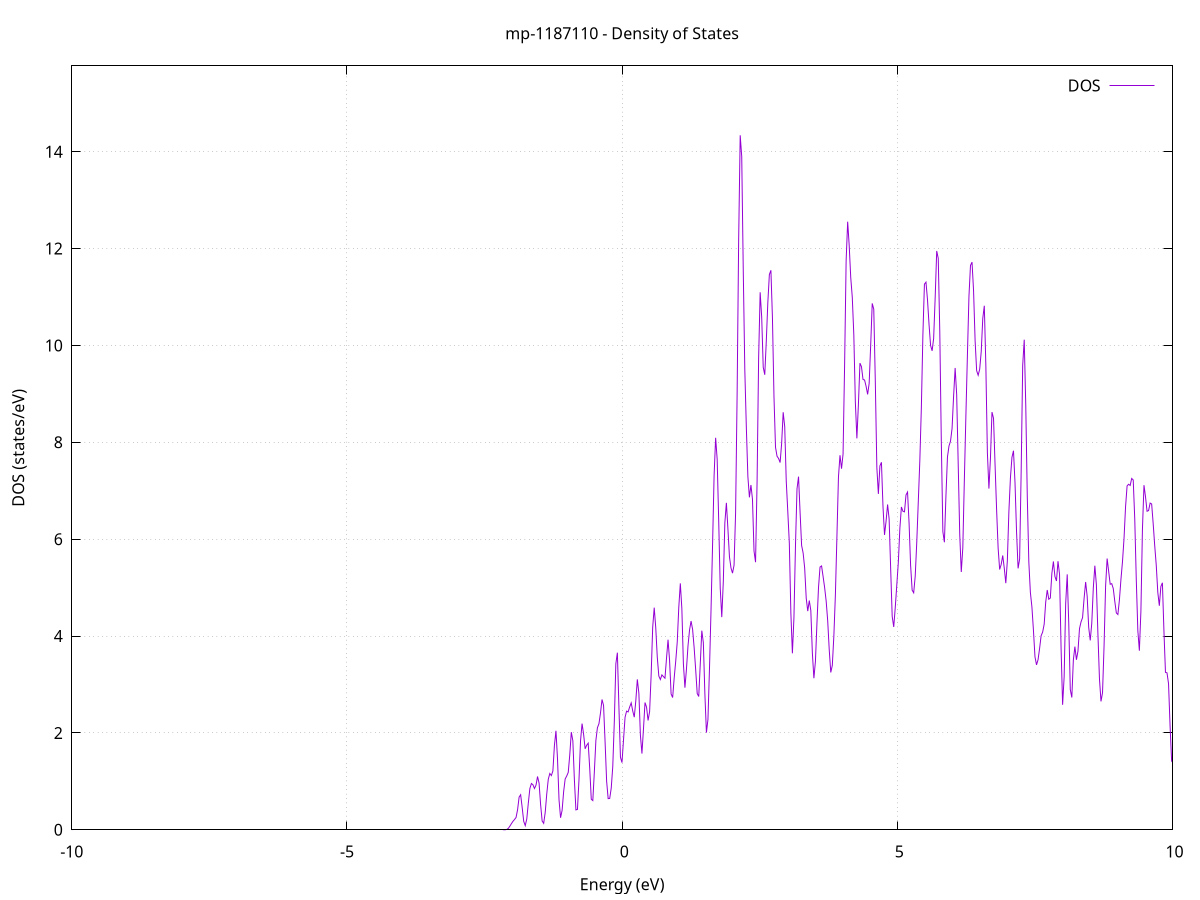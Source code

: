 set title 'mp-1187110 - Density of States'
set xlabel 'Energy (eV)'
set ylabel 'DOS (states/eV)'
set grid
set xrange [-10:10]
set yrange [0:15.772]
set xzeroaxis lt -1
set terminal png size 800,600
set output 'mp-1187110_dos_gnuplot.png'
plot '-' using 1:2 with lines title 'DOS'
-43.158800 0.000000
-43.130900 0.000000
-43.103000 0.000000
-43.075100 0.000000
-43.047200 0.000000
-43.019300 0.000000
-42.991400 0.000000
-42.963500 0.000000
-42.935600 0.000000
-42.907700 0.000000
-42.879800 0.000000
-42.851900 0.000000
-42.824000 0.000000
-42.796100 0.000000
-42.768200 0.000000
-42.740400 0.000000
-42.712500 0.000000
-42.684600 0.000000
-42.656700 0.000000
-42.628800 0.000000
-42.600900 0.000000
-42.573000 0.000000
-42.545100 0.000000
-42.517200 0.000000
-42.489300 0.000000
-42.461400 0.000000
-42.433500 0.000000
-42.405600 0.000000
-42.377700 0.000000
-42.349800 0.000000
-42.321900 0.000000
-42.294000 0.000000
-42.266100 0.000000
-42.238200 0.000000
-42.210300 0.000000
-42.182400 0.000000
-42.154500 0.000000
-42.126600 0.000000
-42.098700 0.000000
-42.070800 0.000000
-42.042900 0.000000
-42.015000 0.000000
-41.987100 0.000000
-41.959300 0.000000
-41.931400 0.000000
-41.903500 0.000000
-41.875600 0.000000
-41.847700 0.000000
-41.819800 0.000000
-41.791900 0.000000
-41.764000 0.000000
-41.736100 0.000000
-41.708200 0.000000
-41.680300 0.000000
-41.652400 0.000000
-41.624500 0.000000
-41.596600 0.000000
-41.568700 0.000000
-41.540800 0.000000
-41.512900 0.000000
-41.485000 0.000000
-41.457100 0.000000
-41.429200 0.000000
-41.401300 0.000000
-41.373400 0.000000
-41.345500 0.000000
-41.317600 0.000000
-41.289700 0.000000
-41.261800 0.000000
-41.233900 0.000000
-41.206000 0.000000
-41.178200 0.000000
-41.150300 0.000000
-41.122400 0.000000
-41.094500 0.000000
-41.066600 0.000000
-41.038700 0.000000
-41.010800 0.000000
-40.982900 0.000000
-40.955000 0.000000
-40.927100 0.000000
-40.899200 0.000000
-40.871300 0.000000
-40.843400 0.000000
-40.815500 0.000000
-40.787600 0.000100
-40.759700 0.003700
-40.731800 0.069200
-40.703900 0.704800
-40.676000 3.951400
-40.648100 12.228500
-40.620200 20.933100
-40.592300 19.841100
-40.564400 10.411900
-40.536500 3.021300
-40.508600 0.483800
-40.480700 0.042600
-40.452800 0.002100
-40.424900 0.000100
-40.397100 0.000000
-40.369200 0.000000
-40.341300 0.000000
-40.313400 0.000000
-40.285500 0.000000
-40.257600 0.000000
-40.229700 0.000000
-40.201800 0.000000
-40.173900 0.000000
-40.146000 0.000000
-40.118100 0.000000
-40.090200 0.000000
-40.062300 0.000000
-40.034400 0.000000
-40.006500 0.000000
-39.978600 0.000000
-39.950700 0.000000
-39.922800 0.000000
-39.894900 0.000000
-39.867000 0.000000
-39.839100 0.000000
-39.811200 0.000000
-39.783300 0.000000
-39.755400 0.000000
-39.727500 0.000000
-39.699600 0.000000
-39.671700 0.000000
-39.643800 0.000000
-39.616000 0.000000
-39.588100 0.000000
-39.560200 0.000000
-39.532300 0.000000
-39.504400 0.000000
-39.476500 0.000000
-39.448600 0.000000
-39.420700 0.000000
-39.392800 0.000000
-39.364900 0.000000
-39.337000 0.000000
-39.309100 0.000000
-39.281200 0.000000
-39.253300 0.000000
-39.225400 0.000000
-39.197500 0.000000
-39.169600 0.000000
-39.141700 0.000000
-39.113800 0.000000
-39.085900 0.000000
-39.058000 0.000000
-39.030100 0.000000
-39.002200 0.000000
-38.974300 0.000000
-38.946400 0.000000
-38.918500 0.000000
-38.890600 0.000000
-38.862700 0.000000
-38.834900 0.000000
-38.807000 0.000000
-38.779100 0.000000
-38.751200 0.000000
-38.723300 0.000000
-38.695400 0.000000
-38.667500 0.000000
-38.639600 0.000000
-38.611700 0.000000
-38.583800 0.000000
-38.555900 0.000000
-38.528000 0.000000
-38.500100 0.000000
-38.472200 0.000000
-38.444300 0.000000
-38.416400 0.000000
-38.388500 0.000000
-38.360600 0.000000
-38.332700 0.000000
-38.304800 0.000000
-38.276900 0.000000
-38.249000 0.000000
-38.221100 0.000000
-38.193200 0.000000
-38.165300 0.000000
-38.137400 0.000000
-38.109500 0.000000
-38.081600 0.000000
-38.053800 0.000000
-38.025900 0.000000
-37.998000 0.000000
-37.970100 0.000000
-37.942200 0.000000
-37.914300 0.000000
-37.886400 0.000000
-37.858500 0.000000
-37.830600 0.000000
-37.802700 0.000000
-37.774800 0.000000
-37.746900 0.000000
-37.719000 0.000000
-37.691100 0.000000
-37.663200 0.000000
-37.635300 0.000000
-37.607400 0.000000
-37.579500 0.000000
-37.551600 0.000000
-37.523700 0.000000
-37.495800 0.000000
-37.467900 0.000000
-37.440000 0.000000
-37.412100 0.000000
-37.384200 0.000000
-37.356300 0.000000
-37.328400 0.000000
-37.300500 0.000000
-37.272600 0.000000
-37.244800 0.000000
-37.216900 0.000000
-37.189000 0.000000
-37.161100 0.000000
-37.133200 0.000000
-37.105300 0.000000
-37.077400 0.000000
-37.049500 0.000000
-37.021600 0.000000
-36.993700 0.000000
-36.965800 0.000000
-36.937900 0.000000
-36.910000 0.000000
-36.882100 0.000000
-36.854200 0.000000
-36.826300 0.000000
-36.798400 0.000000
-36.770500 0.000000
-36.742600 0.000000
-36.714700 0.000000
-36.686800 0.000000
-36.658900 0.000000
-36.631000 0.000000
-36.603100 0.000000
-36.575200 0.000000
-36.547300 0.000000
-36.519400 0.000000
-36.491500 0.000000
-36.463700 0.000000
-36.435800 0.000000
-36.407900 0.000000
-36.380000 0.000000
-36.352100 0.000000
-36.324200 0.000000
-36.296300 0.000000
-36.268400 0.000000
-36.240500 0.000000
-36.212600 0.000000
-36.184700 0.000000
-36.156800 0.000000
-36.128900 0.000000
-36.101000 0.000000
-36.073100 0.000000
-36.045200 0.000000
-36.017300 0.000000
-35.989400 0.000000
-35.961500 0.000000
-35.933600 0.000000
-35.905700 0.000000
-35.877800 0.000000
-35.849900 0.000000
-35.822000 0.000000
-35.794100 0.000000
-35.766200 0.000000
-35.738300 0.000000
-35.710400 0.000000
-35.682600 0.000000
-35.654700 0.000000
-35.626800 0.000000
-35.598900 0.000000
-35.571000 0.000000
-35.543100 0.000000
-35.515200 0.000000
-35.487300 0.000000
-35.459400 0.000000
-35.431500 0.000000
-35.403600 0.000000
-35.375700 0.000000
-35.347800 0.000000
-35.319900 0.000000
-35.292000 0.000000
-35.264100 0.000000
-35.236200 0.000000
-35.208300 0.000000
-35.180400 0.000000
-35.152500 0.000000
-35.124600 0.000000
-35.096700 0.000000
-35.068800 0.000000
-35.040900 0.000000
-35.013000 0.000000
-34.985100 0.000000
-34.957200 0.000000
-34.929300 0.000000
-34.901500 0.000700
-34.873600 0.017900
-34.845700 0.271000
-34.817800 2.339200
-34.789900 11.681200
-34.762000 34.122000
-34.734100 58.617000
-34.706200 59.102600
-34.678300 34.694900
-34.650400 11.723100
-34.622500 2.252800
-34.594600 0.243600
-34.566700 0.014700
-34.538800 0.000500
-34.510900 0.000000
-34.483000 0.000000
-34.455100 0.000000
-34.427200 0.000000
-34.399300 0.000000
-34.371400 0.000000
-34.343500 0.000000
-34.315600 0.000000
-34.287700 0.000000
-34.259800 0.000000
-34.231900 0.000000
-34.204000 0.000000
-34.176100 0.000000
-34.148200 0.000000
-34.120400 0.000000
-34.092500 0.000000
-34.064600 0.000000
-34.036700 0.000000
-34.008800 0.000000
-33.980900 0.000000
-33.953000 0.000000
-33.925100 0.000000
-33.897200 0.000000
-33.869300 0.000000
-33.841400 0.000000
-33.813500 0.000000
-33.785600 0.000000
-33.757700 0.000000
-33.729800 0.000000
-33.701900 0.000000
-33.674000 0.000000
-33.646100 0.000000
-33.618200 0.000000
-33.590300 0.000000
-33.562400 0.000000
-33.534500 0.000000
-33.506600 0.000000
-33.478700 0.000000
-33.450800 0.000000
-33.422900 0.000000
-33.395000 0.000000
-33.367100 0.000000
-33.339300 0.000000
-33.311400 0.000000
-33.283500 0.000000
-33.255600 0.000000
-33.227700 0.000000
-33.199800 0.000000
-33.171900 0.000000
-33.144000 0.000000
-33.116100 0.000000
-33.088200 0.000000
-33.060300 0.000000
-33.032400 0.000000
-33.004500 0.000000
-32.976600 0.000000
-32.948700 0.000000
-32.920800 0.000000
-32.892900 0.000000
-32.865000 0.000000
-32.837100 0.000000
-32.809200 0.000000
-32.781300 0.000000
-32.753400 0.000000
-32.725500 0.000000
-32.697600 0.000000
-32.669700 0.000000
-32.641800 0.000000
-32.613900 0.000000
-32.586000 0.000000
-32.558200 0.000000
-32.530300 0.000000
-32.502400 0.000000
-32.474500 0.000000
-32.446600 0.000000
-32.418700 0.000000
-32.390800 0.000000
-32.362900 0.000000
-32.335000 0.000000
-32.307100 0.000000
-32.279200 0.000000
-32.251300 0.000000
-32.223400 0.000000
-32.195500 0.000000
-32.167600 0.000000
-32.139700 0.000000
-32.111800 0.000000
-32.083900 0.000000
-32.056000 0.000000
-32.028100 0.000000
-32.000200 0.000000
-31.972300 0.000000
-31.944400 0.000000
-31.916500 0.000000
-31.888600 0.000000
-31.860700 0.000000
-31.832800 0.000000
-31.804900 0.000000
-31.777000 0.000000
-31.749200 0.000000
-31.721300 0.000000
-31.693400 0.000000
-31.665500 0.000000
-31.637600 0.000000
-31.609700 0.000000
-31.581800 0.000000
-31.553900 0.000000
-31.526000 0.000000
-31.498100 0.000000
-31.470200 0.000000
-31.442300 0.000000
-31.414400 0.000000
-31.386500 0.000000
-31.358600 0.000000
-31.330700 0.000000
-31.302800 0.000000
-31.274900 0.000000
-31.247000 0.000000
-31.219100 0.000000
-31.191200 0.000000
-31.163300 0.000000
-31.135400 0.000000
-31.107500 0.000000
-31.079600 0.000000
-31.051700 0.000000
-31.023800 0.000000
-30.995900 0.000000
-30.968100 0.000000
-30.940200 0.000000
-30.912300 0.000000
-30.884400 0.000000
-30.856500 0.000000
-30.828600 0.000000
-30.800700 0.000000
-30.772800 0.000000
-30.744900 0.000000
-30.717000 0.000000
-30.689100 0.000000
-30.661200 0.000000
-30.633300 0.000000
-30.605400 0.000000
-30.577500 0.000000
-30.549600 0.000000
-30.521700 0.000000
-30.493800 0.000000
-30.465900 0.000000
-30.438000 0.000000
-30.410100 0.000000
-30.382200 0.000000
-30.354300 0.000000
-30.326400 0.000000
-30.298500 0.000000
-30.270600 0.000000
-30.242700 0.000000
-30.214800 0.000000
-30.187000 0.000000
-30.159100 0.000000
-30.131200 0.000000
-30.103300 0.000000
-30.075400 0.000000
-30.047500 0.000000
-30.019600 0.000000
-29.991700 0.000000
-29.963800 0.000000
-29.935900 0.000000
-29.908000 0.000000
-29.880100 0.000000
-29.852200 0.000000
-29.824300 0.000000
-29.796400 0.000000
-29.768500 0.000000
-29.740600 0.000000
-29.712700 0.000000
-29.684800 0.000000
-29.656900 0.000000
-29.629000 0.000000
-29.601100 0.000000
-29.573200 0.000000
-29.545300 0.000000
-29.517400 0.000000
-29.489500 0.000000
-29.461600 0.000000
-29.433700 0.000000
-29.405900 0.000000
-29.378000 0.000000
-29.350100 0.000000
-29.322200 0.000000
-29.294300 0.000000
-29.266400 0.000000
-29.238500 0.000000
-29.210600 0.000000
-29.182700 0.000000
-29.154800 0.000000
-29.126900 0.000000
-29.099000 0.000000
-29.071100 0.000000
-29.043200 0.000000
-29.015300 0.000000
-28.987400 0.000000
-28.959500 0.000000
-28.931600 0.000000
-28.903700 0.000000
-28.875800 0.000000
-28.847900 0.000000
-28.820000 0.000000
-28.792100 0.000000
-28.764200 0.000000
-28.736300 0.000000
-28.708400 0.000000
-28.680500 0.000000
-28.652600 0.000000
-28.624800 0.000000
-28.596900 0.000000
-28.569000 0.000000
-28.541100 0.000000
-28.513200 0.000000
-28.485300 0.000000
-28.457400 0.000000
-28.429500 0.000000
-28.401600 0.000000
-28.373700 0.000000
-28.345800 0.000000
-28.317900 0.000000
-28.290000 0.000000
-28.262100 0.000000
-28.234200 0.000000
-28.206300 0.000000
-28.178400 0.000000
-28.150500 0.000000
-28.122600 0.000000
-28.094700 0.000000
-28.066800 0.000000
-28.038900 0.000000
-28.011000 0.000000
-27.983100 0.000000
-27.955200 0.000000
-27.927300 0.000000
-27.899400 0.000000
-27.871500 0.000000
-27.843700 0.000000
-27.815800 0.000000
-27.787900 0.000000
-27.760000 0.000000
-27.732100 0.000000
-27.704200 0.000000
-27.676300 0.000000
-27.648400 0.000000
-27.620500 0.000000
-27.592600 0.000000
-27.564700 0.000000
-27.536800 0.000000
-27.508900 0.000000
-27.481000 0.000000
-27.453100 0.000000
-27.425200 0.000000
-27.397300 0.000000
-27.369400 0.000000
-27.341500 0.000000
-27.313600 0.000000
-27.285700 0.000000
-27.257800 0.000000
-27.229900 0.000000
-27.202000 0.000000
-27.174100 0.000000
-27.146200 0.000000
-27.118300 0.000000
-27.090400 0.000000
-27.062600 0.000000
-27.034700 0.000000
-27.006800 0.000000
-26.978900 0.000000
-26.951000 0.000000
-26.923100 0.000000
-26.895200 0.000000
-26.867300 0.000000
-26.839400 0.000000
-26.811500 0.000000
-26.783600 0.000000
-26.755700 0.000000
-26.727800 0.000000
-26.699900 0.000000
-26.672000 0.000000
-26.644100 0.000000
-26.616200 0.000000
-26.588300 0.000000
-26.560400 0.000000
-26.532500 0.000000
-26.504600 0.000000
-26.476700 0.000000
-26.448800 0.000000
-26.420900 0.000000
-26.393000 0.000000
-26.365100 0.000000
-26.337200 0.000000
-26.309300 0.000000
-26.281400 0.000000
-26.253600 0.000000
-26.225700 0.000000
-26.197800 0.000000
-26.169900 0.000000
-26.142000 0.000000
-26.114100 0.000000
-26.086200 0.000000
-26.058300 0.000000
-26.030400 0.000000
-26.002500 0.000000
-25.974600 0.000000
-25.946700 0.000000
-25.918800 0.000000
-25.890900 0.000000
-25.863000 0.000000
-25.835100 0.000000
-25.807200 0.000000
-25.779300 0.000000
-25.751400 0.000000
-25.723500 0.000000
-25.695600 0.000000
-25.667700 0.000000
-25.639800 0.000000
-25.611900 0.000000
-25.584000 0.000000
-25.556100 0.000000
-25.528200 0.000000
-25.500300 0.000000
-25.472500 0.000000
-25.444600 0.000000
-25.416700 0.000000
-25.388800 0.000000
-25.360900 0.000000
-25.333000 0.000000
-25.305100 0.000000
-25.277200 0.000000
-25.249300 0.000000
-25.221400 0.000000
-25.193500 0.000000
-25.165600 0.000000
-25.137700 0.000000
-25.109800 0.000000
-25.081900 0.000000
-25.054000 0.000000
-25.026100 0.000000
-24.998200 0.000000
-24.970300 0.000000
-24.942400 0.000000
-24.914500 0.000000
-24.886600 0.000000
-24.858700 0.000000
-24.830800 0.000000
-24.802900 0.000000
-24.775000 0.000000
-24.747100 0.000000
-24.719200 0.000000
-24.691400 0.000000
-24.663500 0.000000
-24.635600 0.000000
-24.607700 0.000000
-24.579800 0.000000
-24.551900 0.000000
-24.524000 0.000000
-24.496100 0.000000
-24.468200 0.000000
-24.440300 0.000000
-24.412400 0.000000
-24.384500 0.000000
-24.356600 0.000000
-24.328700 0.000000
-24.300800 0.000000
-24.272900 0.000000
-24.245000 0.000000
-24.217100 0.000000
-24.189200 0.000000
-24.161300 0.000000
-24.133400 0.000000
-24.105500 0.000000
-24.077600 0.000000
-24.049700 0.000000
-24.021800 0.000000
-23.993900 0.000000
-23.966000 0.000000
-23.938100 0.000000
-23.910300 0.000000
-23.882400 0.000000
-23.854500 0.000000
-23.826600 0.000000
-23.798700 0.000000
-23.770800 0.000000
-23.742900 0.000000
-23.715000 0.000000
-23.687100 0.000000
-23.659200 0.000000
-23.631300 0.000000
-23.603400 0.000000
-23.575500 0.000000
-23.547600 0.000000
-23.519700 0.000000
-23.491800 0.000000
-23.463900 0.000000
-23.436000 0.000000
-23.408100 0.000000
-23.380200 0.000000
-23.352300 0.000000
-23.324400 0.000000
-23.296500 0.000000
-23.268600 0.000000
-23.240700 0.000000
-23.212800 0.000000
-23.184900 0.000000
-23.157000 0.000000
-23.129200 0.000000
-23.101300 0.000000
-23.073400 0.000000
-23.045500 0.000000
-23.017600 0.000000
-22.989700 0.000000
-22.961800 0.000000
-22.933900 0.000000
-22.906000 0.000000
-22.878100 0.000000
-22.850200 0.000000
-22.822300 0.000000
-22.794400 0.000000
-22.766500 0.000000
-22.738600 0.000000
-22.710700 0.000000
-22.682800 0.000000
-22.654900 0.000000
-22.627000 0.000000
-22.599100 0.000000
-22.571200 0.000000
-22.543300 0.000000
-22.515400 0.000000
-22.487500 0.000000
-22.459600 0.000000
-22.431700 0.000000
-22.403800 0.000000
-22.375900 0.000000
-22.348100 0.000000
-22.320200 0.000000
-22.292300 0.000000
-22.264400 0.000000
-22.236500 0.000000
-22.208600 0.000000
-22.180700 0.000000
-22.152800 0.000000
-22.124900 0.000000
-22.097000 0.000000
-22.069100 0.000000
-22.041200 0.000000
-22.013300 0.000000
-21.985400 0.000000
-21.957500 0.000000
-21.929600 0.000000
-21.901700 0.000000
-21.873800 0.000000
-21.845900 0.000000
-21.818000 0.000300
-21.790100 0.009100
-21.762200 0.174100
-21.734300 1.830600
-21.706400 10.636200
-21.678500 34.247500
-21.650600 61.248400
-21.622700 60.920000
-21.594800 33.706500
-21.566900 10.364800
-21.539100 1.768100
-21.511200 0.166900
-21.483300 0.008700
-21.455400 0.000200
-21.427500 0.000000
-21.399600 0.000000
-21.371700 0.000000
-21.343800 0.000000
-21.315900 0.000000
-21.288000 0.000000
-21.260100 0.000000
-21.232200 0.000000
-21.204300 0.000000
-21.176400 0.000000
-21.148500 0.000000
-21.120600 0.000000
-21.092700 0.000000
-21.064800 0.000000
-21.036900 0.000000
-21.009000 0.000000
-20.981100 0.000000
-20.953200 0.000000
-20.925300 0.000000
-20.897400 0.000000
-20.869500 0.000000
-20.841600 0.000000
-20.813700 0.000000
-20.785800 0.000000
-20.758000 0.000000
-20.730100 0.000000
-20.702200 0.000000
-20.674300 0.000000
-20.646400 0.000000
-20.618500 0.000000
-20.590600 0.000000
-20.562700 0.000000
-20.534800 0.000000
-20.506900 0.000000
-20.479000 0.000000
-20.451100 0.000000
-20.423200 0.000000
-20.395300 0.000000
-20.367400 0.000000
-20.339500 0.000000
-20.311600 0.000000
-20.283700 0.000000
-20.255800 0.000000
-20.227900 0.000000
-20.200000 0.000000
-20.172100 0.000000
-20.144200 0.000000
-20.116300 0.000000
-20.088400 0.000000
-20.060500 0.000000
-20.032600 0.000000
-20.004700 0.000000
-19.976900 0.000000
-19.949000 0.000000
-19.921100 0.000000
-19.893200 0.000000
-19.865300 0.000000
-19.837400 0.000000
-19.809500 0.000000
-19.781600 0.000000
-19.753700 0.000000
-19.725800 0.000000
-19.697900 0.000000
-19.670000 0.000000
-19.642100 0.000000
-19.614200 0.000000
-19.586300 0.000000
-19.558400 0.000000
-19.530500 0.000000
-19.502600 0.000000
-19.474700 0.000000
-19.446800 0.000000
-19.418900 0.000000
-19.391000 0.000000
-19.363100 0.000000
-19.335200 0.000000
-19.307300 0.000000
-19.279400 0.000000
-19.251500 0.000000
-19.223600 0.000000
-19.195800 0.000000
-19.167900 0.000000
-19.140000 0.000000
-19.112100 0.000000
-19.084200 0.000000
-19.056300 0.000000
-19.028400 0.000000
-19.000500 0.000000
-18.972600 0.000000
-18.944700 0.000000
-18.916800 0.000000
-18.888900 0.000000
-18.861000 0.000000
-18.833100 0.000000
-18.805200 0.000000
-18.777300 0.000000
-18.749400 0.000000
-18.721500 0.000000
-18.693600 0.000000
-18.665700 0.000000
-18.637800 0.000000
-18.609900 0.000000
-18.582000 0.000000
-18.554100 0.000000
-18.526200 0.000000
-18.498300 0.000000
-18.470400 0.000000
-18.442500 0.000000
-18.414700 0.000000
-18.386800 0.000000
-18.358900 0.000000
-18.331000 0.000000
-18.303100 0.000000
-18.275200 0.000000
-18.247300 0.000000
-18.219400 0.000000
-18.191500 0.000000
-18.163600 0.000000
-18.135700 0.000000
-18.107800 0.000000
-18.079900 0.000000
-18.052000 0.000000
-18.024100 0.000000
-17.996200 0.000000
-17.968300 0.000000
-17.940400 0.000000
-17.912500 0.000000
-17.884600 0.000000
-17.856700 0.000000
-17.828800 0.000000
-17.800900 0.000000
-17.773000 0.000000
-17.745100 0.000000
-17.717200 0.000000
-17.689300 0.000000
-17.661400 0.000000
-17.633600 0.000000
-17.605700 0.000000
-17.577800 0.000000
-17.549900 0.000000
-17.522000 0.000000
-17.494100 0.000000
-17.466200 0.000000
-17.438300 0.000000
-17.410400 0.000000
-17.382500 0.000000
-17.354600 0.000000
-17.326700 0.000000
-17.298800 0.000000
-17.270900 0.000000
-17.243000 0.000000
-17.215100 0.000000
-17.187200 0.000000
-17.159300 0.000000
-17.131400 0.000000
-17.103500 0.000000
-17.075600 0.000000
-17.047700 0.000800
-17.019800 0.017100
-16.991900 0.212300
-16.964000 1.581700
-16.936100 7.353200
-16.908200 22.254700
-16.880300 45.857300
-16.852500 67.849200
-16.824600 79.622200
-16.796700 87.589400
-16.768800 98.495900
-16.740900 100.348500
-16.713000 77.723900
-16.685100 40.427300
-16.657200 13.088600
-16.629300 2.521400
-16.601400 0.281300
-16.573500 0.017900
-16.545600 0.000600
-16.517700 0.000000
-16.489800 0.000000
-16.461900 0.000000
-16.434000 0.000000
-16.406100 0.000000
-16.378200 0.000000
-16.350300 0.000000
-16.322400 0.000000
-16.294500 0.000000
-16.266600 0.000000
-16.238700 0.000000
-16.210800 0.000000
-16.182900 0.000000
-16.155000 0.000000
-16.127100 0.000000
-16.099200 0.000000
-16.071300 0.000000
-16.043500 0.000000
-16.015600 0.000000
-15.987700 0.000000
-15.959800 0.000000
-15.931900 0.000000
-15.904000 0.000000
-15.876100 0.000000
-15.848200 0.000000
-15.820300 0.000000
-15.792400 0.000000
-15.764500 0.000000
-15.736600 0.000000
-15.708700 0.000000
-15.680800 0.000000
-15.652900 0.000000
-15.625000 0.000000
-15.597100 0.000000
-15.569200 0.000000
-15.541300 0.000000
-15.513400 0.000000
-15.485500 0.000000
-15.457600 0.000000
-15.429700 0.000000
-15.401800 0.000000
-15.373900 0.000000
-15.346000 0.000000
-15.318100 0.000000
-15.290200 0.000000
-15.262400 0.000000
-15.234500 0.000000
-15.206600 0.000000
-15.178700 0.000000
-15.150800 0.000000
-15.122900 0.000000
-15.095000 0.000000
-15.067100 0.000000
-15.039200 0.000000
-15.011300 0.000000
-14.983400 0.000000
-14.955500 0.000000
-14.927600 0.000000
-14.899700 0.000000
-14.871800 0.000000
-14.843900 0.000000
-14.816000 0.000000
-14.788100 0.000000
-14.760200 0.000000
-14.732300 0.000000
-14.704400 0.000000
-14.676500 0.000000
-14.648600 0.000000
-14.620700 0.000000
-14.592800 0.000000
-14.564900 0.000000
-14.537000 0.000000
-14.509100 0.000000
-14.481300 0.000000
-14.453400 0.000000
-14.425500 0.000000
-14.397600 0.000000
-14.369700 0.000000
-14.341800 0.000000
-14.313900 0.000000
-14.286000 0.000000
-14.258100 0.000000
-14.230200 0.000000
-14.202300 0.000000
-14.174400 0.000000
-14.146500 0.000000
-14.118600 0.000000
-14.090700 0.000000
-14.062800 0.000000
-14.034900 0.000000
-14.007000 0.000000
-13.979100 0.000000
-13.951200 0.000000
-13.923300 0.000000
-13.895400 0.000000
-13.867500 0.000000
-13.839600 0.000000
-13.811700 0.000000
-13.783800 0.000000
-13.755900 0.000000
-13.728000 0.000000
-13.700200 0.000000
-13.672300 0.000000
-13.644400 0.000000
-13.616500 0.000000
-13.588600 0.000000
-13.560700 0.000000
-13.532800 0.000000
-13.504900 0.000000
-13.477000 0.000000
-13.449100 0.000000
-13.421200 0.000000
-13.393300 0.000000
-13.365400 0.000000
-13.337500 0.000000
-13.309600 0.000000
-13.281700 0.000000
-13.253800 0.000000
-13.225900 0.000000
-13.198000 0.000000
-13.170100 0.000000
-13.142200 0.000000
-13.114300 0.000000
-13.086400 0.000000
-13.058500 0.000000
-13.030600 0.000000
-13.002700 0.000000
-12.974800 0.000000
-12.946900 0.000000
-12.919100 0.000000
-12.891200 0.000000
-12.863300 0.000000
-12.835400 0.000000
-12.807500 0.000000
-12.779600 0.000000
-12.751700 0.000000
-12.723800 0.000000
-12.695900 0.000000
-12.668000 0.000000
-12.640100 0.000000
-12.612200 0.000000
-12.584300 0.000000
-12.556400 0.000000
-12.528500 0.000000
-12.500600 0.000000
-12.472700 0.000000
-12.444800 0.000000
-12.416900 0.000000
-12.389000 0.000000
-12.361100 0.000000
-12.333200 0.000000
-12.305300 0.000000
-12.277400 0.000000
-12.249500 0.000000
-12.221600 0.000000
-12.193700 0.000000
-12.165800 0.000000
-12.138000 0.000000
-12.110100 0.000000
-12.082200 0.000000
-12.054300 0.000000
-12.026400 0.000000
-11.998500 0.000000
-11.970600 0.000000
-11.942700 0.000000
-11.914800 0.000000
-11.886900 0.000000
-11.859000 0.000000
-11.831100 0.000000
-11.803200 0.000000
-11.775300 0.000000
-11.747400 0.000000
-11.719500 0.000000
-11.691600 0.000000
-11.663700 0.000000
-11.635800 0.000000
-11.607900 0.000000
-11.580000 0.000000
-11.552100 0.000000
-11.524200 0.000000
-11.496300 0.000000
-11.468400 0.000000
-11.440500 0.000000
-11.412600 0.000000
-11.384700 0.000000
-11.356900 0.000000
-11.329000 0.000000
-11.301100 0.000000
-11.273200 0.000000
-11.245300 0.000000
-11.217400 0.000000
-11.189500 0.000000
-11.161600 0.000000
-11.133700 0.000000
-11.105800 0.000000
-11.077900 0.000000
-11.050000 0.000000
-11.022100 0.000000
-10.994200 0.000000
-10.966300 0.000000
-10.938400 0.000000
-10.910500 0.000000
-10.882600 0.000000
-10.854700 0.000000
-10.826800 0.000000
-10.798900 0.000000
-10.771000 0.000000
-10.743100 0.000000
-10.715200 0.000000
-10.687300 0.000000
-10.659400 0.000000
-10.631500 0.000000
-10.603600 0.000000
-10.575700 0.000000
-10.547900 0.000000
-10.520000 0.000000
-10.492100 0.000000
-10.464200 0.000000
-10.436300 0.000000
-10.408400 0.000000
-10.380500 0.000000
-10.352600 0.000000
-10.324700 0.000000
-10.296800 0.000000
-10.268900 0.000000
-10.241000 0.000000
-10.213100 0.000000
-10.185200 0.000000
-10.157300 0.000000
-10.129400 0.000000
-10.101500 0.000000
-10.073600 0.000000
-10.045700 0.000000
-10.017800 0.000000
-9.989900 0.000000
-9.962000 0.000000
-9.934100 0.000000
-9.906200 0.000000
-9.878300 0.000000
-9.850400 0.000000
-9.822500 0.000000
-9.794600 0.000000
-9.766800 0.000000
-9.738900 0.000000
-9.711000 0.000000
-9.683100 0.000000
-9.655200 0.000000
-9.627300 0.000000
-9.599400 0.000000
-9.571500 0.000000
-9.543600 0.000000
-9.515700 0.000000
-9.487800 0.000000
-9.459900 0.000000
-9.432000 0.000000
-9.404100 0.000000
-9.376200 0.000000
-9.348300 0.000000
-9.320400 0.000000
-9.292500 0.000000
-9.264600 0.000000
-9.236700 0.000000
-9.208800 0.000000
-9.180900 0.000000
-9.153000 0.000000
-9.125100 0.000000
-9.097200 0.000000
-9.069300 0.000000
-9.041400 0.000000
-9.013500 0.000000
-8.985700 0.000000
-8.957800 0.000000
-8.929900 0.000000
-8.902000 0.000000
-8.874100 0.000000
-8.846200 0.000000
-8.818300 0.000000
-8.790400 0.000000
-8.762500 0.000000
-8.734600 0.000000
-8.706700 0.000000
-8.678800 0.000000
-8.650900 0.000000
-8.623000 0.000000
-8.595100 0.000000
-8.567200 0.000000
-8.539300 0.000000
-8.511400 0.000000
-8.483500 0.000000
-8.455600 0.000000
-8.427700 0.000000
-8.399800 0.000000
-8.371900 0.000000
-8.344000 0.000000
-8.316100 0.000000
-8.288200 0.000000
-8.260300 0.000000
-8.232400 0.000000
-8.204600 0.000000
-8.176700 0.000000
-8.148800 0.000000
-8.120900 0.000000
-8.093000 0.000000
-8.065100 0.000000
-8.037200 0.000000
-8.009300 0.000000
-7.981400 0.000000
-7.953500 0.000000
-7.925600 0.000000
-7.897700 0.000000
-7.869800 0.000000
-7.841900 0.000000
-7.814000 0.000000
-7.786100 0.000000
-7.758200 0.000000
-7.730300 0.000000
-7.702400 0.000000
-7.674500 0.000000
-7.646600 0.000000
-7.618700 0.000000
-7.590800 0.000000
-7.562900 0.000000
-7.535000 0.000000
-7.507100 0.000000
-7.479200 0.000000
-7.451300 0.000000
-7.423500 0.000000
-7.395600 0.000000
-7.367700 0.000000
-7.339800 0.000000
-7.311900 0.000000
-7.284000 0.000000
-7.256100 0.000000
-7.228200 0.000000
-7.200300 0.000000
-7.172400 0.000000
-7.144500 0.000000
-7.116600 0.000000
-7.088700 0.000000
-7.060800 0.000000
-7.032900 0.000000
-7.005000 0.000000
-6.977100 0.000000
-6.949200 0.000000
-6.921300 0.000000
-6.893400 0.000000
-6.865500 0.000000
-6.837600 0.000000
-6.809700 0.000000
-6.781800 0.000000
-6.753900 0.000000
-6.726000 0.000000
-6.698100 0.000000
-6.670200 0.000000
-6.642400 0.000000
-6.614500 0.000000
-6.586600 0.000000
-6.558700 0.000000
-6.530800 0.000000
-6.502900 0.000000
-6.475000 0.000000
-6.447100 0.000000
-6.419200 0.000000
-6.391300 0.000000
-6.363400 0.000000
-6.335500 0.000000
-6.307600 0.000000
-6.279700 0.000000
-6.251800 0.000000
-6.223900 0.000000
-6.196000 0.000000
-6.168100 0.000000
-6.140200 0.000000
-6.112300 0.000000
-6.084400 0.000000
-6.056500 0.000000
-6.028600 0.000000
-6.000700 0.000000
-5.972800 0.000000
-5.944900 0.000000
-5.917000 0.000000
-5.889100 0.000000
-5.861200 0.000000
-5.833400 0.000000
-5.805500 0.000000
-5.777600 0.000000
-5.749700 0.000000
-5.721800 0.000000
-5.693900 0.000000
-5.666000 0.000000
-5.638100 0.000000
-5.610200 0.000000
-5.582300 0.000000
-5.554400 0.000000
-5.526500 0.000000
-5.498600 0.000000
-5.470700 0.000000
-5.442800 0.000000
-5.414900 0.000000
-5.387000 0.000000
-5.359100 0.000000
-5.331200 0.000000
-5.303300 0.000000
-5.275400 0.000000
-5.247500 0.000000
-5.219600 0.000000
-5.191700 0.000000
-5.163800 0.000000
-5.135900 0.000000
-5.108000 0.000000
-5.080100 0.000000
-5.052300 0.000000
-5.024400 0.000000
-4.996500 0.000000
-4.968600 0.000000
-4.940700 0.000000
-4.912800 0.000000
-4.884900 0.000000
-4.857000 0.000000
-4.829100 0.000000
-4.801200 0.000000
-4.773300 0.000000
-4.745400 0.000000
-4.717500 0.000000
-4.689600 0.000000
-4.661700 0.000000
-4.633800 0.000000
-4.605900 0.000000
-4.578000 0.000000
-4.550100 0.000000
-4.522200 0.000000
-4.494300 0.000000
-4.466400 0.000000
-4.438500 0.000000
-4.410600 0.000000
-4.382700 0.000000
-4.354800 0.000000
-4.326900 0.000000
-4.299000 0.000000
-4.271200 0.000000
-4.243300 0.000000
-4.215400 0.000000
-4.187500 0.000000
-4.159600 0.000000
-4.131700 0.000000
-4.103800 0.000000
-4.075900 0.000000
-4.048000 0.000000
-4.020100 0.000000
-3.992200 0.000000
-3.964300 0.000000
-3.936400 0.000000
-3.908500 0.000000
-3.880600 0.000000
-3.852700 0.000000
-3.824800 0.000000
-3.796900 0.000000
-3.769000 0.000000
-3.741100 0.000000
-3.713200 0.000000
-3.685300 0.000000
-3.657400 0.000000
-3.629500 0.000000
-3.601600 0.000000
-3.573700 0.000000
-3.545800 0.000000
-3.517900 0.000000
-3.490100 0.000000
-3.462200 0.000000
-3.434300 0.000000
-3.406400 0.000000
-3.378500 0.000000
-3.350600 0.000000
-3.322700 0.000000
-3.294800 0.000000
-3.266900 0.000000
-3.239000 0.000000
-3.211100 0.000000
-3.183200 0.000000
-3.155300 0.000000
-3.127400 0.000000
-3.099500 0.000000
-3.071600 0.000000
-3.043700 0.000000
-3.015800 0.000000
-2.987900 0.000000
-2.960000 0.000000
-2.932100 0.000000
-2.904200 0.000000
-2.876300 0.000000
-2.848400 0.000000
-2.820500 0.000000
-2.792600 0.000000
-2.764700 0.000000
-2.736800 0.000000
-2.709000 0.000000
-2.681100 0.000000
-2.653200 0.000000
-2.625300 0.000000
-2.597400 0.000000
-2.569500 0.000000
-2.541600 0.000000
-2.513700 0.000000
-2.485800 0.000000
-2.457900 0.000000
-2.430000 0.000000
-2.402100 0.000000
-2.374200 0.000000
-2.346300 0.000000
-2.318400 0.000000
-2.290500 0.000000
-2.262600 0.000000
-2.234700 0.000000
-2.206800 0.000000
-2.178900 0.000000
-2.151000 0.000100
-2.123100 0.000900
-2.095200 0.007200
-2.067300 0.030400
-2.039400 0.076000
-2.011500 0.127300
-1.983600 0.174900
-1.955700 0.212100
-1.927900 0.253400
-1.900000 0.414300
-1.872100 0.674300
-1.844200 0.723400
-1.816300 0.459100
-1.788400 0.174500
-1.760500 0.085800
-1.732600 0.225700
-1.704700 0.553400
-1.676800 0.850900
-1.648900 0.955700
-1.621000 0.930700
-1.593100 0.852000
-1.565200 0.921200
-1.537300 1.099900
-1.509400 0.963200
-1.481500 0.519200
-1.453600 0.181100
-1.425700 0.133100
-1.397800 0.359400
-1.369900 0.740800
-1.342000 1.044400
-1.314100 1.162600
-1.286200 1.119200
-1.258300 1.214700
-1.230400 1.742900
-1.202500 2.043800
-1.174600 1.463100
-1.146800 0.615900
-1.118900 0.248300
-1.091000 0.401500
-1.063100 0.786500
-1.035200 1.049900
-1.007300 1.110300
-0.979400 1.184700
-0.951500 1.549000
-0.923600 2.015700
-0.895700 1.837200
-0.867800 1.030700
-0.839900 0.410200
-0.812000 0.420400
-0.784100 1.035000
-0.756200 1.834800
-0.728300 2.192500
-0.700400 1.973600
-0.672500 1.672000
-0.644600 1.745100
-0.616700 1.788800
-0.588800 1.260200
-0.560900 0.630600
-0.533000 0.602600
-0.505100 1.196000
-0.477200 1.843400
-0.449300 2.106600
-0.421400 2.189900
-0.393500 2.411000
-0.365600 2.690400
-0.337800 2.568000
-0.309900 1.814500
-0.282000 1.001500
-0.254100 0.642900
-0.226200 0.646300
-0.198300 0.859900
-0.170400 1.305100
-0.142500 2.226800
-0.114600 3.426400
-0.086700 3.656500
-0.058800 2.541900
-0.030900 1.499000
-0.003000 1.386600
0.024900 1.856300
0.052800 2.321800
0.080700 2.449800
0.108600 2.433100
0.136500 2.535600
0.164400 2.619500
0.192300 2.453700
0.220200 2.324500
0.248100 2.661800
0.276000 3.105200
0.303900 2.819000
0.331800 1.948400
0.359700 1.573900
0.387600 2.083500
0.415500 2.627500
0.443300 2.532100
0.471200 2.256600
0.499100 2.439900
0.527000 3.195700
0.554900 4.178900
0.582800 4.586000
0.610700 4.169900
0.638600 3.558600
0.666500 3.173700
0.694400 3.101800
0.722300 3.197700
0.750200 3.162300
0.778100 3.129300
0.806000 3.537900
0.833900 3.924000
0.861800 3.496900
0.889700 2.803100
0.917600 2.730300
0.945500 3.134300
0.973400 3.478700
1.001300 3.879500
1.029200 4.594000
1.057100 5.087600
1.085000 4.565000
1.112900 3.427200
1.140800 2.933500
1.168700 3.319400
1.196600 3.798200
1.224400 4.124100
1.252300 4.309400
1.280200 4.136700
1.308100 3.760700
1.336000 3.306000
1.363900 2.813200
1.391800 2.751700
1.419700 3.427300
1.447600 4.111300
1.475500 3.862100
1.503400 2.804000
1.531300 2.006300
1.559200 2.278700
1.587100 3.331200
1.615000 4.537000
1.642900 5.874800
1.670800 7.312000
1.698700 8.093200
1.726600 7.651500
1.754500 6.382700
1.782400 4.986600
1.810300 4.390200
1.838200 5.122300
1.866100 6.334600
1.894000 6.750500
1.921900 6.215300
1.949800 5.636800
1.977700 5.405400
2.005500 5.298200
2.033400 5.463000
2.061300 6.535000
2.089200 8.993800
2.117100 12.188100
2.145000 14.338500
2.172900 13.896300
2.200800 11.541800
2.228700 9.499000
2.256600 8.308800
2.284500 7.293000
2.312400 6.863600
2.340300 7.118400
2.368200 6.823000
2.396100 5.755400
2.424000 5.524700
2.451900 7.195900
2.479800 9.737300
2.507700 11.097000
2.535600 10.584200
2.563500 9.548500
2.591400 9.394800
2.619300 10.090400
2.647200 10.885900
2.675100 11.464000
2.703000 11.551600
2.730900 10.569400
2.758800 8.942200
2.786600 7.898600
2.814500 7.712000
2.842400 7.666000
2.870300 7.582000
2.898200 7.979800
2.926100 8.620600
2.954000 8.323600
2.981900 7.195600
3.009800 6.570000
3.037700 5.916600
3.065600 4.481100
3.093500 3.643200
3.121400 4.376300
3.149300 5.857700
3.177200 7.038800
3.205100 7.291200
3.233000 6.560200
3.260900 5.871400
3.288800 5.713000
3.316700 5.400000
3.344600 4.783700
3.372500 4.514700
3.400400 4.733100
3.428300 4.526600
3.456200 3.650500
3.484100 3.128500
3.512000 3.477600
3.539900 4.273200
3.567700 4.997100
3.595600 5.424600
3.623500 5.447100
3.651400 5.228100
3.679300 4.998800
3.707200 4.719800
3.735100 4.312700
3.763000 3.713800
3.790900 3.248000
3.818800 3.394100
3.846700 3.995900
3.874600 4.843800
3.902500 6.058400
3.930400 7.281900
3.958300 7.732900
3.986200 7.455300
4.014100 7.758700
4.042000 9.583600
4.069900 11.748700
4.097800 12.555400
4.125700 12.063200
4.153600 11.401700
4.181500 10.998000
4.209400 10.223200
4.237300 8.832400
4.265200 8.081400
4.293100 8.785300
4.321000 9.635100
4.348800 9.559600
4.376700 9.296900
4.404600 9.286800
4.432500 9.157400
4.460400 8.989300
4.488300 9.216500
4.516200 10.011700
4.544100 10.867900
4.572000 10.749000
4.599900 9.265600
4.627800 7.482000
4.655700 6.935000
4.683600 7.512400
4.711500 7.587300
4.739400 6.677500
4.767300 6.087900
4.795200 6.367500
4.823100 6.716200
4.851000 6.418700
4.878900 5.395600
4.906800 4.405500
4.934700 4.187800
4.962600 4.591100
4.990500 5.055400
5.018400 5.522200
5.046300 6.219900
5.074200 6.665400
5.102100 6.576100
5.130000 6.564200
5.157800 6.912900
5.185700 6.973000
5.213600 6.331200
5.241500 5.456800
5.269400 4.946600
5.297300 4.892800
5.325200 5.235200
5.353100 5.930900
5.381000 6.771800
5.408900 7.620800
5.436800 8.718600
5.464700 10.224000
5.492600 11.265600
5.520500 11.306800
5.548400 10.941700
5.576300 10.431100
5.604200 10.001300
5.632100 9.888300
5.660000 10.144200
5.687900 10.989300
5.715800 11.950600
5.743700 11.798400
5.771600 10.281900
5.799500 8.001300
5.827400 6.157800
5.855300 5.936000
5.883200 6.890000
5.911100 7.696900
5.938900 7.924700
5.966800 8.024300
5.994700 8.285700
6.022600 8.953600
6.050500 9.535000
6.078400 8.986900
6.106300 7.549500
6.134200 6.095200
6.162100 5.322300
6.190000 5.821500
6.217900 7.220500
6.245800 8.540800
6.273700 9.802900
6.301600 11.016400
6.329500 11.653000
6.357400 11.719900
6.385300 11.131600
6.413200 10.106100
6.441100 9.480500
6.469000 9.384200
6.496900 9.509900
6.524800 9.875800
6.552700 10.557200
6.580600 10.819600
6.608500 9.590200
6.636400 7.786700
6.664300 7.045100
6.692200 7.673100
6.720000 8.623800
6.747900 8.496400
6.775800 7.543500
6.803700 6.617700
6.831600 5.816800
6.859500 5.374000
6.887400 5.478500
6.915300 5.663500
6.943200 5.401600
6.971100 5.091800
6.999000 5.550100
7.026900 6.563000
7.054800 7.260400
7.082700 7.689000
7.110600 7.826600
7.138500 7.164300
7.166400 6.153100
7.194300 5.397000
7.222200 5.589600
7.250100 7.388900
7.278000 9.589100
7.305900 10.119000
7.333800 8.760600
7.361700 6.866500
7.389600 5.527400
7.417500 4.901800
7.445400 4.603300
7.473300 4.120300
7.501100 3.573100
7.529000 3.404600
7.556900 3.510100
7.584800 3.740400
7.612700 4.005800
7.640600 4.081300
7.668500 4.244600
7.696400 4.702600
7.724300 4.950000
7.752200 4.760000
7.780100 4.784600
7.808000 5.294100
7.835900 5.539600
7.863800 5.229100
7.891700 5.137000
7.919600 5.545000
7.947500 5.275600
7.975400 3.754700
8.003300 2.580200
8.031200 3.156500
8.059100 4.671900
8.087000 5.273700
8.114900 4.265200
8.142800 2.893200
8.170700 2.730900
8.198600 3.505600
8.226500 3.781700
8.254400 3.509400
8.282200 3.687800
8.310100 4.151900
8.338000 4.292800
8.365900 4.379500
8.393800 4.778400
8.421700 5.116200
8.449600 4.819700
8.477500 4.176800
8.505400 3.909100
8.533300 4.264400
8.561200 4.993900
8.589100 5.452900
8.617000 5.060500
8.644900 4.043200
8.672800 3.121500
8.700700 2.650100
8.728600 2.830100
8.756500 3.794700
8.784400 5.032400
8.812300 5.600800
8.840200 5.335100
8.868100 5.069500
8.896000 5.081400
8.923900 4.979100
8.951800 4.714400
8.979700 4.476600
9.007600 4.444600
9.035500 4.746500
9.063300 5.169900
9.091200 5.535400
9.119100 6.011300
9.147000 6.667700
9.174900 7.099500
9.202800 7.133600
9.230700 7.109000
9.258600 7.253700
9.286500 7.222200
9.314400 6.405800
9.342300 5.148400
9.370200 4.111000
9.398100 3.697300
9.426000 4.516600
9.453900 6.207600
9.481800 7.114700
9.509700 6.873700
9.537600 6.576400
9.565500 6.589800
9.593400 6.745700
9.621300 6.726600
9.649200 6.316700
9.677100 5.863500
9.705000 5.458700
9.732900 4.902500
9.760800 4.624900
9.788700 5.022500
9.816600 5.100000
9.844400 4.105300
9.872300 3.250100
9.900200 3.240400
9.928100 3.014900
9.956000 2.139800
9.983900 1.421300
10.011800 1.369700
10.039700 1.826200
10.067600 2.166900
10.095500 1.804700
10.123400 0.998900
10.151300 0.367600
10.179200 0.088500
10.207100 0.013300
10.235000 0.001200
10.262900 0.000100
10.290800 0.000000
10.318700 0.000000
10.346600 0.000000
10.374500 0.000000
10.402400 0.000000
10.430300 0.000000
10.458200 0.000000
10.486100 0.000000
10.514000 0.000000
10.541900 0.000000
10.569800 0.000000
10.597700 0.000000
10.625600 0.000000
10.653400 0.000000
10.681300 0.000000
10.709200 0.000000
10.737100 0.000000
10.765000 0.000000
10.792900 0.000000
10.820800 0.000000
10.848700 0.000000
10.876600 0.000000
10.904500 0.000000
10.932400 0.000000
10.960300 0.000000
10.988200 0.000000
11.016100 0.000000
11.044000 0.000000
11.071900 0.000000
11.099800 0.000000
11.127700 0.000000
11.155600 0.000000
11.183500 0.000000
11.211400 0.000000
11.239300 0.000000
11.267200 0.000000
11.295100 0.000000
11.323000 0.000000
11.350900 0.000000
11.378800 0.000000
11.406700 0.000000
11.434500 0.000000
11.462400 0.000000
11.490300 0.000000
11.518200 0.000000
11.546100 0.000000
11.574000 0.000000
11.601900 0.000000
11.629800 0.000000
11.657700 0.000000
11.685600 0.000000
11.713500 0.000000
11.741400 0.000000
11.769300 0.000000
11.797200 0.000000
11.825100 0.000000
11.853000 0.000000
11.880900 0.000000
11.908800 0.000000
11.936700 0.000000
11.964600 0.000000
11.992500 0.000000
12.020400 0.000000
12.048300 0.000000
12.076200 0.000000
12.104100 0.000000
12.132000 0.000000
12.159900 0.000000
12.187800 0.000000
12.215600 0.000000
12.243500 0.000000
12.271400 0.000000
12.299300 0.000000
12.327200 0.000000
12.355100 0.000000
12.383000 0.000000
12.410900 0.000000
12.438800 0.000000
12.466700 0.000000
12.494600 0.000000
12.522500 0.000000
12.550400 0.000000
12.578300 0.000000
12.606200 0.000000
12.634100 0.000000
e
